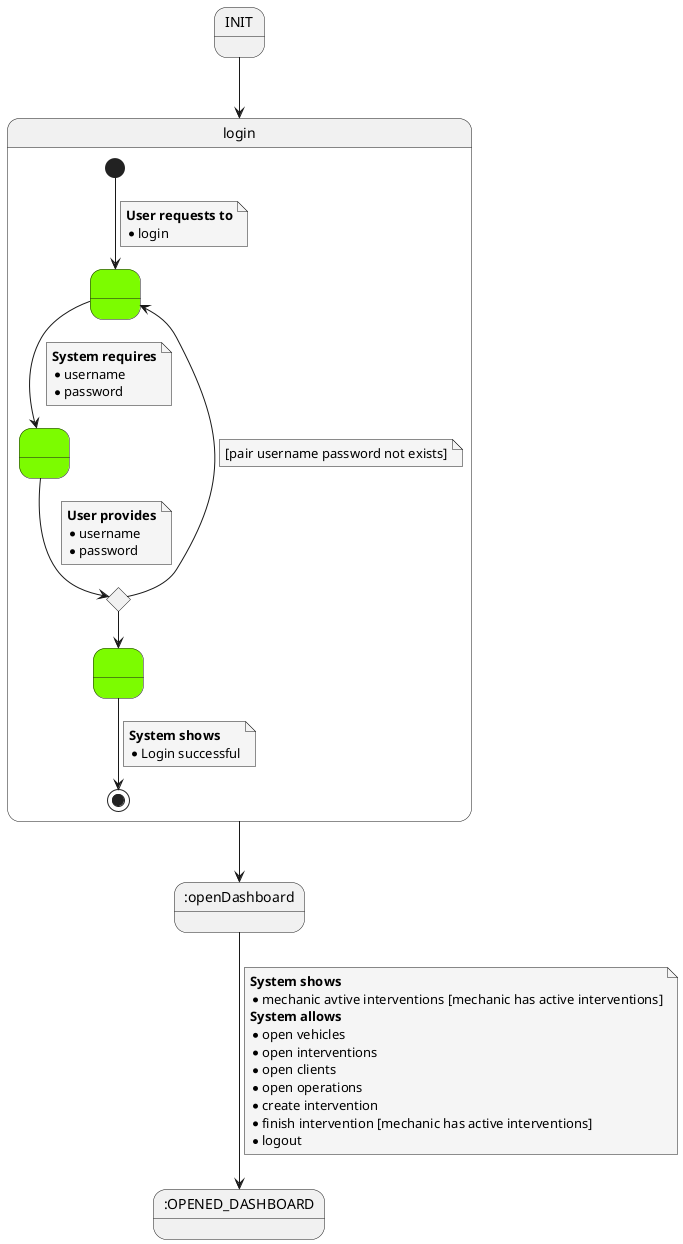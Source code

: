@startuml
    skinparam {
        NoteBackgroundColor #whiteSmoke
    }

state initstate as "INIT"
state login
state openDashboard as ":openDashboard"
state endstate as ":OPENED_DASHBOARD"

initstate --> login

state login {

state 1 as " " #LawnGreen
state condicional <<choice>>
state 2 as " " #LawnGreen
state 3 as " " #LawnGreen

[*] --> 1
note on link
<b>User requests to</b>
* login
end note

1 --> 2
note on link
<b>System requires</b>
* username
* password
end note

2 --> condicional
note on link
<b>User provides</b>
* username
* password
end note

condicional --> 1
note on link
[pair username password not exists]
end note

condicional --> 3

3 --> [*]
note on link
<b>System shows</b>
* Login successful
end note


}

login --> openDashboard

openDashboard --> endstate
note on link
<b>System shows</b>
* mechanic avtive interventions [mechanic has active interventions]
<b>System allows</b>
* open vehicles
* open interventions
* open clients
* open operations
* create intervention
* finish intervention [mechanic has active interventions]
* logout
end note

@enduml